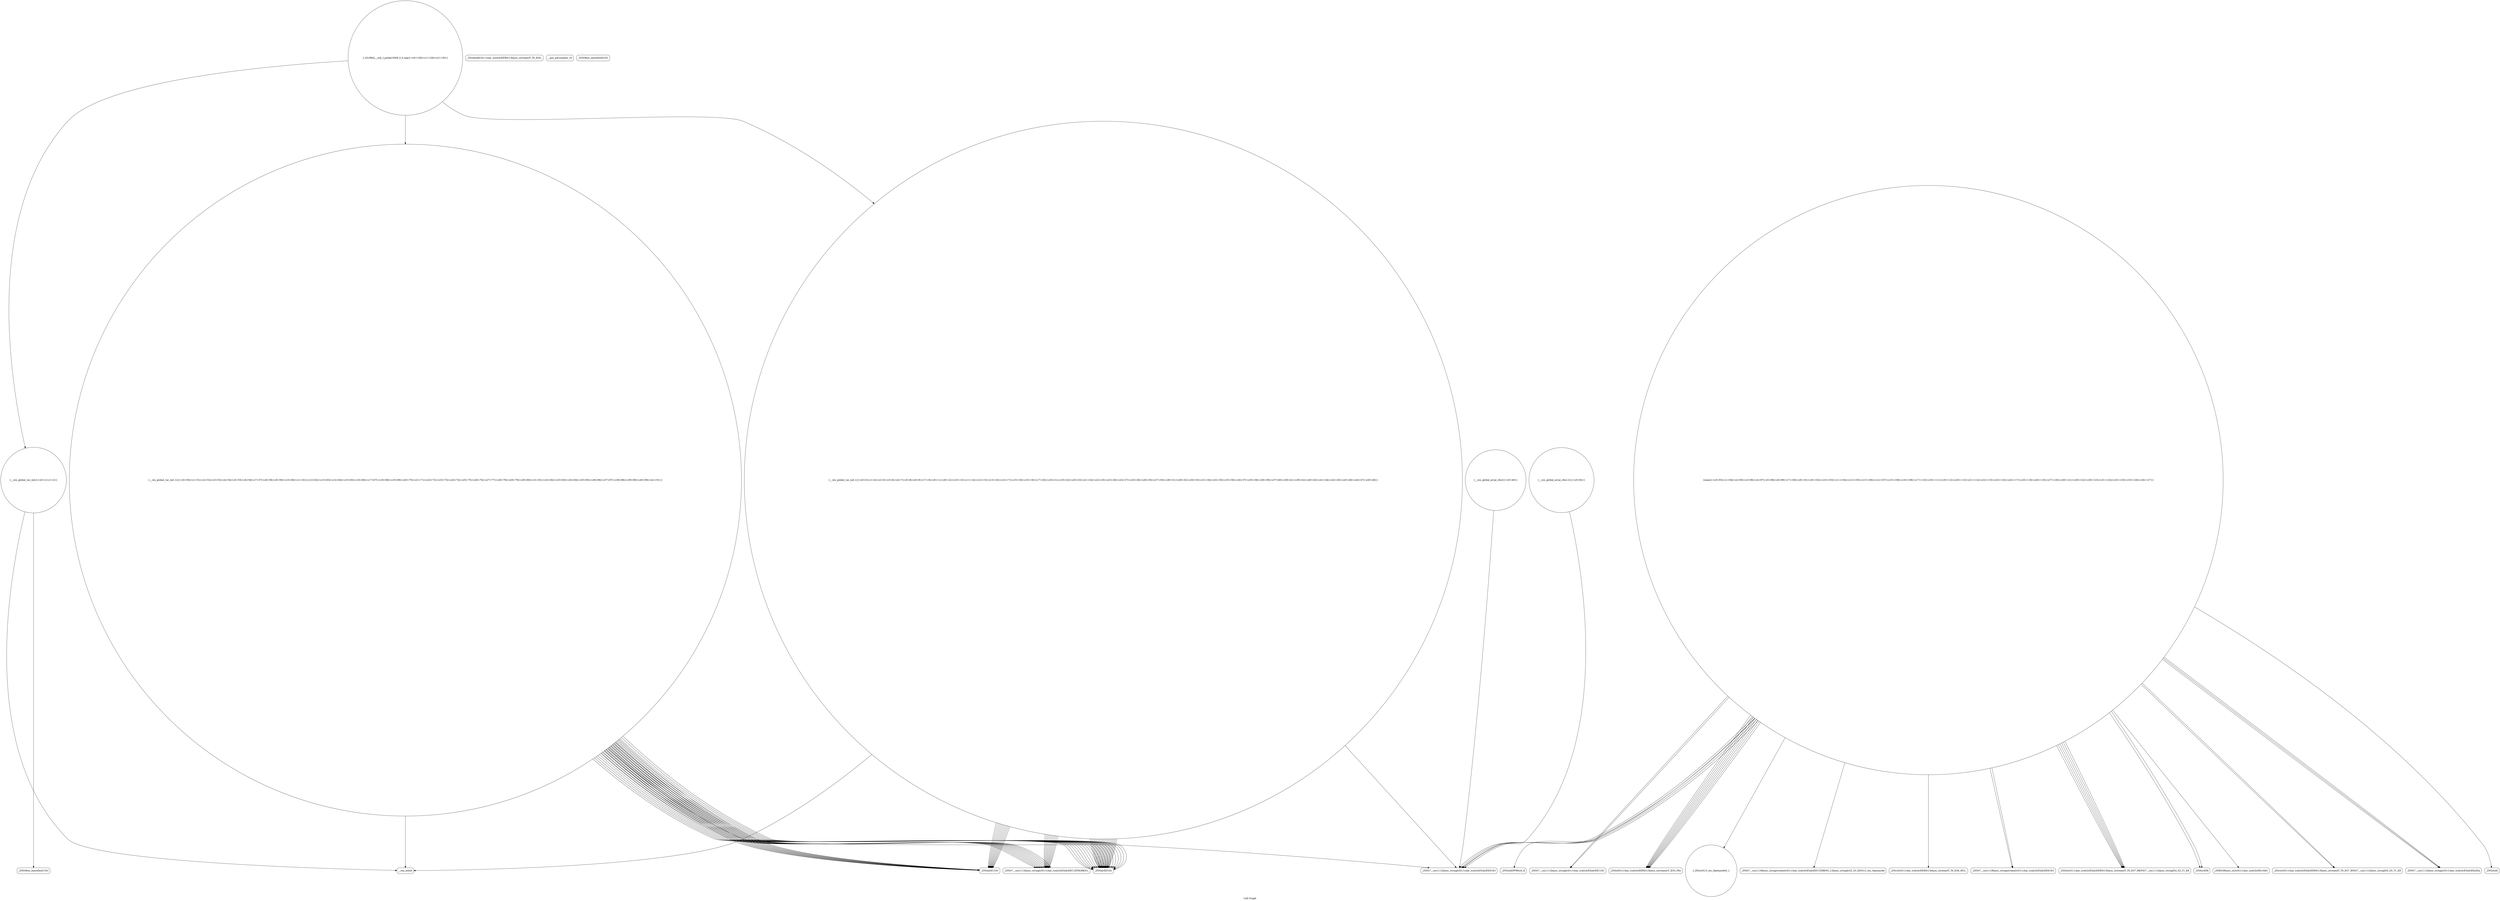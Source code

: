 digraph "Call Graph" {
	label="Call Graph";

	Node0x55b522644ec0 [shape=record,shape=circle,label="{__cxx_global_var_init|{<s0>1|<s1>2}}"];
	Node0x55b522644ec0:s0 -> Node0x55b522644f40[color=black];
	Node0x55b522644ec0:s1 -> Node0x55b522706930[color=black];
	Node0x55b5227074b0 [shape=record,shape=Mrecord,label="{_ZSt4endlIcSt11char_traitsIcEERSt13basic_ostreamIT_T0_ES6_}"];
	Node0x55b522706b30 [shape=record,shape=Mrecord,label="{__gxx_personality_v0}"];
	Node0x55b522706eb0 [shape=record,shape=Mrecord,label="{_ZNSirsERi}"];
	Node0x55b522707230 [shape=record,shape=Mrecord,label="{_ZNKSt9basic_iosIcSt11char_traitsIcEEcvbEv}"];
	Node0x55b5227068b0 [shape=record,shape=Mrecord,label="{_ZNSt8ios_base4InitD1Ev}"];
	Node0x55b5227075b0 [shape=record,shape=circle,label="{_GLOBAL__sub_I_porker2008_0_0.cpp|{<s0>128|<s1>129|<s2>130}}"];
	Node0x55b5227075b0:s0 -> Node0x55b522644ec0[color=black];
	Node0x55b5227075b0:s1 -> Node0x55b5227069b0[color=black];
	Node0x55b5227075b0:s2 -> Node0x55b522706d30[color=black];
	Node0x55b522706c30 [shape=record,shape=Mrecord,label="{_ZNSt7__cxx1112basic_stringIcSt11char_traitsIcESaIcEED1Ev}"];
	Node0x55b522706fb0 [shape=record,shape=Mrecord,label="{_ZStrsIcSt11char_traitsIcESaIcEERSt13basic_istreamIT_T0_ES7_RNSt7__cxx1112basic_stringIS4_S5_T1_EE}"];
	Node0x55b522707330 [shape=record,shape=Mrecord,label="{_ZNSt7__cxx1112basic_stringIcSt11char_traitsIcESaIcEEixEm}"];
	Node0x55b5227069b0 [shape=record,shape=circle,label="{__cxx_global_var_init.1|{<s0>3|<s1>4|<s2>5|<s3>6|<s4>7|<s5>8|<s6>9|<s7>10|<s8>11|<s9>12|<s10>13|<s11>14|<s12>15|<s13>16|<s14>17|<s15>18|<s16>19|<s17>20|<s18>21|<s19>22|<s20>23|<s21>24|<s22>25|<s23>26|<s24>27|<s25>28|<s26>29|<s27>30|<s28>31|<s29>32|<s30>33|<s31>34|<s32>35|<s33>36|<s34>37|<s35>38|<s36>39|<s37>40|<s38>41|<s39>42|<s40>43|<s41>44|<s42>45|<s43>46|<s44>47|<s45>48}}"];
	Node0x55b5227069b0:s0 -> Node0x55b522706a30[color=black];
	Node0x55b5227069b0:s1 -> Node0x55b522706ab0[color=black];
	Node0x55b5227069b0:s2 -> Node0x55b522706a30[color=black];
	Node0x55b5227069b0:s3 -> Node0x55b522706ab0[color=black];
	Node0x55b5227069b0:s4 -> Node0x55b522706a30[color=black];
	Node0x55b5227069b0:s5 -> Node0x55b522706ab0[color=black];
	Node0x55b5227069b0:s6 -> Node0x55b522706a30[color=black];
	Node0x55b5227069b0:s7 -> Node0x55b522706ab0[color=black];
	Node0x55b5227069b0:s8 -> Node0x55b522706a30[color=black];
	Node0x55b5227069b0:s9 -> Node0x55b522706ab0[color=black];
	Node0x55b5227069b0:s10 -> Node0x55b522706a30[color=black];
	Node0x55b5227069b0:s11 -> Node0x55b522706ab0[color=black];
	Node0x55b5227069b0:s12 -> Node0x55b522706a30[color=black];
	Node0x55b5227069b0:s13 -> Node0x55b522706ab0[color=black];
	Node0x55b5227069b0:s14 -> Node0x55b522706a30[color=black];
	Node0x55b5227069b0:s15 -> Node0x55b522706ab0[color=black];
	Node0x55b5227069b0:s16 -> Node0x55b522706a30[color=black];
	Node0x55b5227069b0:s17 -> Node0x55b522706ab0[color=black];
	Node0x55b5227069b0:s18 -> Node0x55b522706a30[color=black];
	Node0x55b5227069b0:s19 -> Node0x55b522706ab0[color=black];
	Node0x55b5227069b0:s20 -> Node0x55b522706a30[color=black];
	Node0x55b5227069b0:s21 -> Node0x55b522706ab0[color=black];
	Node0x55b5227069b0:s22 -> Node0x55b522706bb0[color=black];
	Node0x55b5227069b0:s23 -> Node0x55b522706bb0[color=black];
	Node0x55b5227069b0:s24 -> Node0x55b522706bb0[color=black];
	Node0x55b5227069b0:s25 -> Node0x55b522706bb0[color=black];
	Node0x55b5227069b0:s26 -> Node0x55b522706bb0[color=black];
	Node0x55b5227069b0:s27 -> Node0x55b522706bb0[color=black];
	Node0x55b5227069b0:s28 -> Node0x55b522706bb0[color=black];
	Node0x55b5227069b0:s29 -> Node0x55b522706bb0[color=black];
	Node0x55b5227069b0:s30 -> Node0x55b522706bb0[color=black];
	Node0x55b5227069b0:s31 -> Node0x55b522706bb0[color=black];
	Node0x55b5227069b0:s32 -> Node0x55b522706bb0[color=black];
	Node0x55b5227069b0:s33 -> Node0x55b522706930[color=black];
	Node0x55b5227069b0:s34 -> Node0x55b522706bb0[color=black];
	Node0x55b5227069b0:s35 -> Node0x55b522706bb0[color=black];
	Node0x55b5227069b0:s36 -> Node0x55b522706bb0[color=black];
	Node0x55b5227069b0:s37 -> Node0x55b522706bb0[color=black];
	Node0x55b5227069b0:s38 -> Node0x55b522706bb0[color=black];
	Node0x55b5227069b0:s39 -> Node0x55b522706bb0[color=black];
	Node0x55b5227069b0:s40 -> Node0x55b522706bb0[color=black];
	Node0x55b5227069b0:s41 -> Node0x55b522706bb0[color=black];
	Node0x55b5227069b0:s42 -> Node0x55b522706bb0[color=black];
	Node0x55b5227069b0:s43 -> Node0x55b522706bb0[color=black];
	Node0x55b5227069b0:s44 -> Node0x55b522706bb0[color=black];
	Node0x55b5227069b0:s45 -> Node0x55b522706c30[color=black];
	Node0x55b522706d30 [shape=record,shape=circle,label="{__cxx_global_var_init.12|{<s0>50|<s1>51|<s2>52|<s3>53|<s4>54|<s5>55|<s6>56|<s7>57|<s8>58|<s9>59|<s10>60|<s11>61|<s12>62|<s13>63|<s14>64|<s15>65|<s16>66|<s17>67|<s18>68|<s19>69|<s20>70|<s21>71|<s22>72|<s23>73|<s24>74|<s25>75|<s26>76|<s27>77|<s28>78|<s29>79|<s30>80|<s31>81|<s32>82|<s33>83|<s34>84|<s35>85|<s36>86|<s37>87|<s38>88|<s39>89|<s40>90|<s41>91}}"];
	Node0x55b522706d30:s0 -> Node0x55b522706a30[color=black];
	Node0x55b522706d30:s1 -> Node0x55b522706ab0[color=black];
	Node0x55b522706d30:s2 -> Node0x55b522706a30[color=black];
	Node0x55b522706d30:s3 -> Node0x55b522706ab0[color=black];
	Node0x55b522706d30:s4 -> Node0x55b522706a30[color=black];
	Node0x55b522706d30:s5 -> Node0x55b522706ab0[color=black];
	Node0x55b522706d30:s6 -> Node0x55b522706a30[color=black];
	Node0x55b522706d30:s7 -> Node0x55b522706ab0[color=black];
	Node0x55b522706d30:s8 -> Node0x55b522706a30[color=black];
	Node0x55b522706d30:s9 -> Node0x55b522706ab0[color=black];
	Node0x55b522706d30:s10 -> Node0x55b522706a30[color=black];
	Node0x55b522706d30:s11 -> Node0x55b522706ab0[color=black];
	Node0x55b522706d30:s12 -> Node0x55b522706a30[color=black];
	Node0x55b522706d30:s13 -> Node0x55b522706ab0[color=black];
	Node0x55b522706d30:s14 -> Node0x55b522706a30[color=black];
	Node0x55b522706d30:s15 -> Node0x55b522706ab0[color=black];
	Node0x55b522706d30:s16 -> Node0x55b522706a30[color=black];
	Node0x55b522706d30:s17 -> Node0x55b522706ab0[color=black];
	Node0x55b522706d30:s18 -> Node0x55b522706a30[color=black];
	Node0x55b522706d30:s19 -> Node0x55b522706ab0[color=black];
	Node0x55b522706d30:s20 -> Node0x55b522706bb0[color=black];
	Node0x55b522706d30:s21 -> Node0x55b522706bb0[color=black];
	Node0x55b522706d30:s22 -> Node0x55b522706bb0[color=black];
	Node0x55b522706d30:s23 -> Node0x55b522706bb0[color=black];
	Node0x55b522706d30:s24 -> Node0x55b522706bb0[color=black];
	Node0x55b522706d30:s25 -> Node0x55b522706bb0[color=black];
	Node0x55b522706d30:s26 -> Node0x55b522706bb0[color=black];
	Node0x55b522706d30:s27 -> Node0x55b522706bb0[color=black];
	Node0x55b522706d30:s28 -> Node0x55b522706bb0[color=black];
	Node0x55b522706d30:s29 -> Node0x55b522706bb0[color=black];
	Node0x55b522706d30:s30 -> Node0x55b522706930[color=black];
	Node0x55b522706d30:s31 -> Node0x55b522706bb0[color=black];
	Node0x55b522706d30:s32 -> Node0x55b522706bb0[color=black];
	Node0x55b522706d30:s33 -> Node0x55b522706bb0[color=black];
	Node0x55b522706d30:s34 -> Node0x55b522706bb0[color=black];
	Node0x55b522706d30:s35 -> Node0x55b522706bb0[color=black];
	Node0x55b522706d30:s36 -> Node0x55b522706bb0[color=black];
	Node0x55b522706d30:s37 -> Node0x55b522706bb0[color=black];
	Node0x55b522706d30:s38 -> Node0x55b522706bb0[color=black];
	Node0x55b522706d30:s39 -> Node0x55b522706bb0[color=black];
	Node0x55b522706d30:s40 -> Node0x55b522706bb0[color=black];
	Node0x55b522706d30:s41 -> Node0x55b522706c30[color=black];
	Node0x55b5227070b0 [shape=record,shape=Mrecord,label="{_ZNSolsEi}"];
	Node0x55b522707430 [shape=record,shape=Mrecord,label="{_ZNSolsEPFRSoS_E}"];
	Node0x55b522706ab0 [shape=record,shape=Mrecord,label="{_ZNSt7__cxx1112basic_stringIcSt11char_traitsIcESaIcEEC1EPKcRKS3_}"];
	Node0x55b522706e30 [shape=record,shape=circle,label="{main|{<s0>93|<s1>94|<s2>95|<s3>96|<s4>97|<s5>98|<s6>99|<s7>100|<s8>101|<s9>102|<s10>103|<s11>104|<s12>105|<s13>106|<s14>107|<s15>108|<s16>109|<s17>110|<s18>111|<s19>112|<s20>113|<s21>114|<s22>115|<s23>116|<s24>117|<s25>118|<s26>119|<s27>120|<s28>121|<s29>122|<s30>123|<s31>124|<s32>125|<s33>126|<s34>127}}"];
	Node0x55b522706e30:s0 -> Node0x55b522706eb0[color=black];
	Node0x55b522706e30:s1 -> Node0x55b522706f30[color=black];
	Node0x55b522706e30:s2 -> Node0x55b522706f30[color=black];
	Node0x55b522706e30:s3 -> Node0x55b522706fb0[color=black];
	Node0x55b522706e30:s4 -> Node0x55b522706fb0[color=black];
	Node0x55b522706e30:s5 -> Node0x55b522707030[color=black];
	Node0x55b522706e30:s6 -> Node0x55b5227070b0[color=black];
	Node0x55b522706e30:s7 -> Node0x55b522707030[color=black];
	Node0x55b522706e30:s8 -> Node0x55b522707130[color=black];
	Node0x55b522706e30:s9 -> Node0x55b5227071b0[color=black];
	Node0x55b522706e30:s10 -> Node0x55b522706eb0[color=black];
	Node0x55b522706e30:s11 -> Node0x55b522707230[color=black];
	Node0x55b522706e30:s12 -> Node0x55b5227072b0[color=black];
	Node0x55b522706e30:s13 -> Node0x55b522707330[color=black];
	Node0x55b522706e30:s14 -> Node0x55b522707530[color=black];
	Node0x55b522706e30:s15 -> Node0x55b522707030[color=black];
	Node0x55b522706e30:s16 -> Node0x55b5227073b0[color=black];
	Node0x55b522706e30:s17 -> Node0x55b522707030[color=black];
	Node0x55b522706e30:s18 -> Node0x55b5227073b0[color=black];
	Node0x55b522706e30:s19 -> Node0x55b522707030[color=black];
	Node0x55b522706e30:s20 -> Node0x55b5227073b0[color=black];
	Node0x55b522706e30:s21 -> Node0x55b522707330[color=black];
	Node0x55b522706e30:s22 -> Node0x55b522707330[color=black];
	Node0x55b522706e30:s23 -> Node0x55b522707030[color=black];
	Node0x55b522706e30:s24 -> Node0x55b5227073b0[color=black];
	Node0x55b522706e30:s25 -> Node0x55b522707030[color=black];
	Node0x55b522706e30:s26 -> Node0x55b5227073b0[color=black];
	Node0x55b522706e30:s27 -> Node0x55b522707030[color=black];
	Node0x55b522706e30:s28 -> Node0x55b5227073b0[color=black];
	Node0x55b522706e30:s29 -> Node0x55b522707430[color=black];
	Node0x55b522706e30:s30 -> Node0x55b522707530[color=black];
	Node0x55b522706e30:s31 -> Node0x55b522706c30[color=black];
	Node0x55b522706e30:s32 -> Node0x55b522706c30[color=black];
	Node0x55b522706e30:s33 -> Node0x55b522706c30[color=black];
	Node0x55b522706e30:s34 -> Node0x55b522706c30[color=black];
	Node0x55b5227071b0 [shape=record,shape=Mrecord,label="{_ZNSt7__cxx1118basic_stringstreamIcSt11char_traitsIcESaIcEEC1ERKNS_12basic_stringIcS2_S3_EESt13_Ios_Openmode}"];
	Node0x55b522644f40 [shape=record,shape=Mrecord,label="{_ZNSt8ios_base4InitC1Ev}"];
	Node0x55b522707530 [shape=record,shape=Mrecord,label="{_ZNSt7__cxx1118basic_stringstreamIcSt11char_traitsIcESaIcEED1Ev}"];
	Node0x55b522706bb0 [shape=record,shape=Mrecord,label="{_ZNSaIcED1Ev}"];
	Node0x55b522706f30 [shape=record,shape=Mrecord,label="{_ZNSt7__cxx1112basic_stringIcSt11char_traitsIcESaIcEEC1Ev}"];
	Node0x55b5227072b0 [shape=record,shape=Mrecord,label="{_ZStrsIcSt11char_traitsIcEERSt13basic_istreamIT_T0_ES6_RS3_}"];
	Node0x55b522706930 [shape=record,shape=Mrecord,label="{__cxa_atexit}"];
	Node0x55b522706cb0 [shape=record,shape=circle,label="{__cxx_global_array_dtor|{<s0>49}}"];
	Node0x55b522706cb0:s0 -> Node0x55b522706c30[color=black];
	Node0x55b522707030 [shape=record,shape=Mrecord,label="{_ZStlsISt11char_traitsIcEERSt13basic_ostreamIcT_ES5_PKc}"];
	Node0x55b5227073b0 [shape=record,shape=Mrecord,label="{_ZStlsIcSt11char_traitsIcESaIcEERSt13basic_ostreamIT_T0_ES7_RKNSt7__cxx1112basic_stringIS4_S5_T1_EE}"];
	Node0x55b522706a30 [shape=record,shape=Mrecord,label="{_ZNSaIcEC1Ev}"];
	Node0x55b522706db0 [shape=record,shape=circle,label="{__cxx_global_array_dtor.21|{<s0>92}}"];
	Node0x55b522706db0:s0 -> Node0x55b522706c30[color=black];
	Node0x55b522707130 [shape=record,shape=circle,label="{_ZStorSt13_Ios_OpenmodeS_}"];
}
